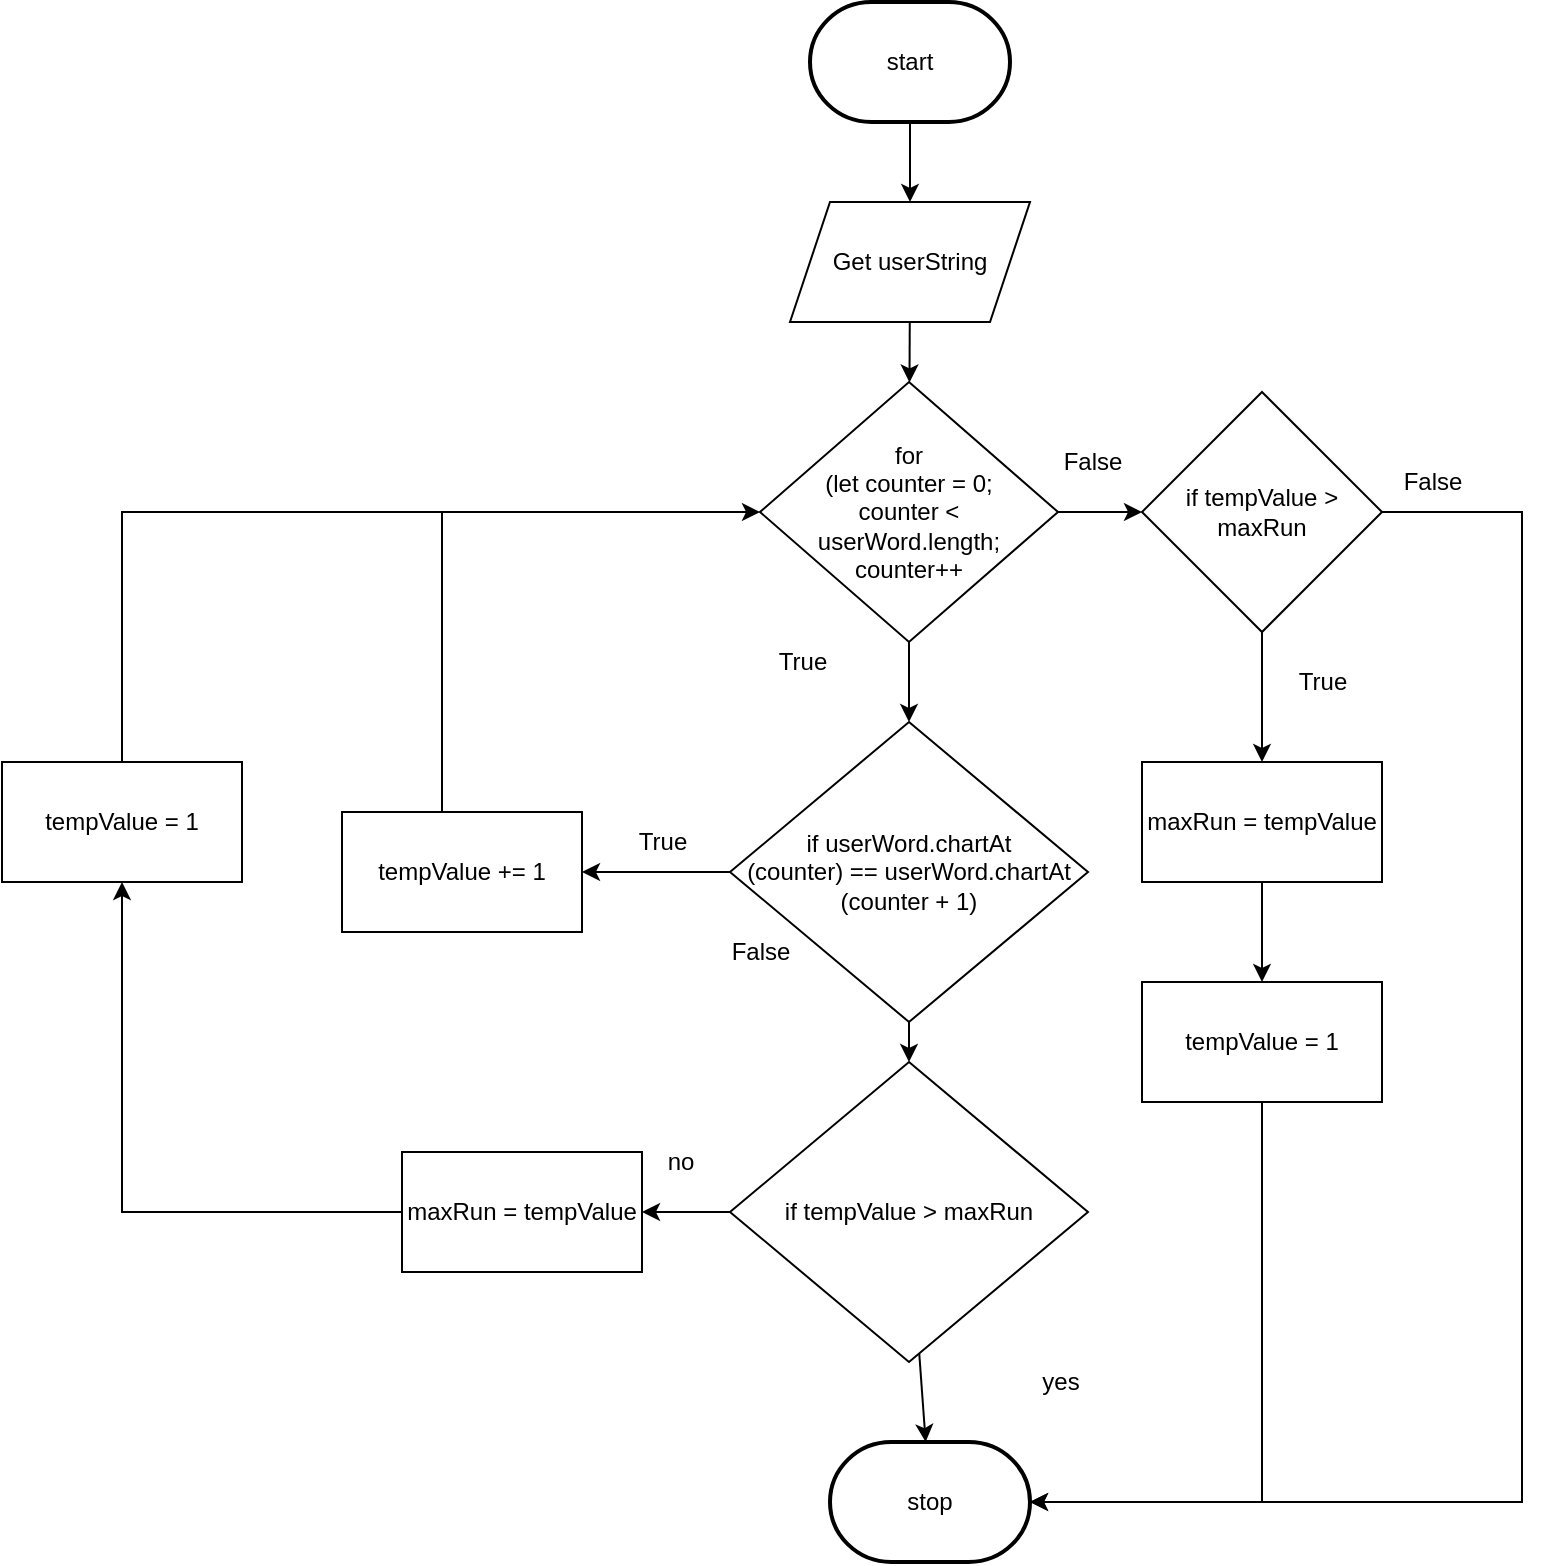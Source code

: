 <mxfile>
    <diagram id="zKE-rR5goif9uOwt7Zor" name="Page-1">
        <mxGraphModel dx="1901" dy="741" grid="1" gridSize="10" guides="1" tooltips="1" connect="1" arrows="1" fold="1" page="1" pageScale="1" pageWidth="827" pageHeight="1169" math="0" shadow="0">
            <root>
                <mxCell id="0"/>
                <mxCell id="1" parent="0"/>
                <mxCell id="3" value="Stop" style="ellipse;whiteSpace=wrap;html=1;" parent="1" vertex="1">
                    <mxGeometry x="354" y="600" width="120" height="80" as="geometry"/>
                </mxCell>
                <mxCell id="4" style="edgeStyle=none;html=1;" parent="1" edge="1">
                    <mxGeometry relative="1" as="geometry">
                        <mxPoint x="414" y="140" as="targetPoint"/>
                        <mxPoint x="414" y="100" as="sourcePoint"/>
                    </mxGeometry>
                </mxCell>
                <mxCell id="7" style="edgeStyle=none;html=1;" parent="1" source="10" edge="1">
                    <mxGeometry relative="1" as="geometry">
                        <mxPoint x="414" y="310" as="targetPoint"/>
                    </mxGeometry>
                </mxCell>
                <mxCell id="8" style="edgeStyle=none;html=1;entryX=0.5;entryY=0;entryDx=0;entryDy=0;" parent="1" source="10" target="15" edge="1">
                    <mxGeometry relative="1" as="geometry">
                        <mxPoint x="414" y="420" as="targetPoint"/>
                    </mxGeometry>
                </mxCell>
                <mxCell id="9" style="edgeStyle=elbowEdgeStyle;rounded=0;html=1;entryX=0;entryY=0.5;entryDx=0;entryDy=0;" parent="1" source="10" target="29" edge="1">
                    <mxGeometry relative="1" as="geometry"/>
                </mxCell>
                <mxCell id="10" value="&lt;span&gt;for&lt;br&gt;(let counter = 0; &lt;br&gt;counter &amp;lt; &lt;br&gt;userWord.length; &lt;br&gt;counter++&lt;/span&gt;" style="rhombus;whiteSpace=wrap;html=1;" parent="1" vertex="1">
                    <mxGeometry x="339" y="230" width="149" height="130" as="geometry"/>
                </mxCell>
                <mxCell id="11" style="edgeStyle=none;html=1;" parent="1" source="12" target="10" edge="1">
                    <mxGeometry relative="1" as="geometry"/>
                </mxCell>
                <mxCell id="12" value="Get userString" style="shape=parallelogram;perimeter=parallelogramPerimeter;whiteSpace=wrap;html=1;fixedSize=1;" parent="1" vertex="1">
                    <mxGeometry x="354" y="140" width="120" height="60" as="geometry"/>
                </mxCell>
                <mxCell id="13" style="edgeStyle=none;html=1;" parent="1" source="15" target="17" edge="1">
                    <mxGeometry relative="1" as="geometry"/>
                </mxCell>
                <mxCell id="14" style="edgeStyle=none;html=1;" parent="1" source="15" edge="1">
                    <mxGeometry relative="1" as="geometry">
                        <mxPoint x="250" y="475" as="targetPoint"/>
                    </mxGeometry>
                </mxCell>
                <mxCell id="15" value="if userWord.chartAt&lt;br&gt;(counter) == userWord.chartAt&lt;br&gt;(counter + 1)" style="rhombus;whiteSpace=wrap;html=1;" parent="1" vertex="1">
                    <mxGeometry x="324" y="400" width="179" height="150" as="geometry"/>
                </mxCell>
                <mxCell id="16" style="edgeStyle=none;html=1;" parent="1" source="17" target="22" edge="1">
                    <mxGeometry relative="1" as="geometry">
                        <mxPoint x="230" y="645" as="targetPoint"/>
                    </mxGeometry>
                </mxCell>
                <mxCell id="41" style="edgeStyle=none;html=1;" edge="1" parent="1" source="17" target="38">
                    <mxGeometry relative="1" as="geometry"/>
                </mxCell>
                <mxCell id="17" value="if tempValue &amp;gt; maxRun" style="rhombus;whiteSpace=wrap;html=1;" parent="1" vertex="1">
                    <mxGeometry x="324" y="570" width="179" height="150" as="geometry"/>
                </mxCell>
                <mxCell id="18" value="True" style="text;html=1;align=center;verticalAlign=middle;resizable=0;points=[];autosize=1;strokeColor=none;fillColor=none;" parent="1" vertex="1">
                    <mxGeometry x="340" y="360" width="40" height="20" as="geometry"/>
                </mxCell>
                <mxCell id="19" value="True" style="text;html=1;align=center;verticalAlign=middle;resizable=0;points=[];autosize=1;strokeColor=none;fillColor=none;" parent="1" vertex="1">
                    <mxGeometry x="270" y="450" width="40" height="20" as="geometry"/>
                </mxCell>
                <mxCell id="20" value="False" style="text;html=1;align=center;verticalAlign=middle;resizable=0;points=[];autosize=1;strokeColor=none;fillColor=none;" parent="1" vertex="1">
                    <mxGeometry x="314" y="505" width="50" height="20" as="geometry"/>
                </mxCell>
                <mxCell id="21" style="edgeStyle=orthogonalEdgeStyle;html=1;entryX=0.5;entryY=1;entryDx=0;entryDy=0;rounded=0;" parent="1" source="22" target="23" edge="1">
                    <mxGeometry relative="1" as="geometry">
                        <mxPoint x="80" y="480" as="targetPoint"/>
                        <Array as="points">
                            <mxPoint x="20" y="645"/>
                        </Array>
                    </mxGeometry>
                </mxCell>
                <mxCell id="22" value="maxRun = tempValue" style="rounded=0;whiteSpace=wrap;html=1;" parent="1" vertex="1">
                    <mxGeometry x="160" y="615" width="120" height="60" as="geometry"/>
                </mxCell>
                <mxCell id="23" value="tempValue = 1" style="rounded=0;whiteSpace=wrap;html=1;" parent="1" vertex="1">
                    <mxGeometry x="-40" y="420" width="120" height="60" as="geometry"/>
                </mxCell>
                <mxCell id="24" style="edgeStyle=elbowEdgeStyle;rounded=0;html=1;entryX=0;entryY=0.5;entryDx=0;entryDy=0;" parent="1" source="25" target="10" edge="1">
                    <mxGeometry relative="1" as="geometry">
                        <mxPoint x="190" y="310" as="targetPoint"/>
                        <Array as="points">
                            <mxPoint x="180" y="370"/>
                        </Array>
                    </mxGeometry>
                </mxCell>
                <mxCell id="25" value="tempValue += 1" style="rounded=0;whiteSpace=wrap;html=1;" parent="1" vertex="1">
                    <mxGeometry x="130" y="445" width="120" height="60" as="geometry"/>
                </mxCell>
                <mxCell id="26" value="" style="endArrow=none;html=1;rounded=0;exitX=0.5;exitY=0;exitDx=0;exitDy=0;edgeStyle=elbowEdgeStyle;" parent="1" source="23" edge="1">
                    <mxGeometry width="50" height="50" relative="1" as="geometry">
                        <mxPoint x="320" y="470" as="sourcePoint"/>
                        <mxPoint x="180" y="295" as="targetPoint"/>
                        <Array as="points">
                            <mxPoint x="20" y="360"/>
                            <mxPoint x="20" y="300"/>
                            <mxPoint x="20" y="370"/>
                        </Array>
                    </mxGeometry>
                </mxCell>
                <mxCell id="27" style="edgeStyle=elbowEdgeStyle;rounded=0;html=1;entryX=0.5;entryY=0;entryDx=0;entryDy=0;" parent="1" source="29" target="32" edge="1">
                    <mxGeometry relative="1" as="geometry"/>
                </mxCell>
                <mxCell id="28" style="edgeStyle=elbowEdgeStyle;rounded=0;html=1;entryX=1;entryY=0.5;entryDx=0;entryDy=0;" parent="1" source="29" edge="1">
                    <mxGeometry relative="1" as="geometry">
                        <Array as="points">
                            <mxPoint x="720" y="590"/>
                        </Array>
                        <mxPoint x="474" y="790" as="targetPoint"/>
                    </mxGeometry>
                </mxCell>
                <mxCell id="29" value="if tempValue &amp;gt; maxRun" style="rhombus;whiteSpace=wrap;html=1;" parent="1" vertex="1">
                    <mxGeometry x="530" y="235" width="120" height="120" as="geometry"/>
                </mxCell>
                <mxCell id="30" value="False" style="text;html=1;align=center;verticalAlign=middle;resizable=0;points=[];autosize=1;strokeColor=none;fillColor=none;" parent="1" vertex="1">
                    <mxGeometry x="480" y="260" width="50" height="20" as="geometry"/>
                </mxCell>
                <mxCell id="31" style="edgeStyle=elbowEdgeStyle;rounded=0;html=1;" parent="1" source="32" edge="1">
                    <mxGeometry relative="1" as="geometry">
                        <mxPoint x="590" y="530" as="targetPoint"/>
                    </mxGeometry>
                </mxCell>
                <mxCell id="32" value="maxRun = tempValue" style="rounded=0;whiteSpace=wrap;html=1;" parent="1" vertex="1">
                    <mxGeometry x="530" y="420" width="120" height="60" as="geometry"/>
                </mxCell>
                <mxCell id="33" style="edgeStyle=elbowEdgeStyle;rounded=0;html=1;entryX=1;entryY=0.5;entryDx=0;entryDy=0;" parent="1" source="34" edge="1">
                    <mxGeometry relative="1" as="geometry">
                        <Array as="points">
                            <mxPoint x="590" y="710"/>
                        </Array>
                        <mxPoint x="474" y="790" as="targetPoint"/>
                    </mxGeometry>
                </mxCell>
                <mxCell id="34" value="tempValue = 1" style="rounded=0;whiteSpace=wrap;html=1;" parent="1" vertex="1">
                    <mxGeometry x="530" y="530" width="120" height="60" as="geometry"/>
                </mxCell>
                <mxCell id="35" value="True" style="text;html=1;align=center;verticalAlign=middle;resizable=0;points=[];autosize=1;strokeColor=none;fillColor=none;" parent="1" vertex="1">
                    <mxGeometry x="600" y="370" width="40" height="20" as="geometry"/>
                </mxCell>
                <mxCell id="36" value="False" style="text;html=1;align=center;verticalAlign=middle;resizable=0;points=[];autosize=1;strokeColor=none;fillColor=none;" parent="1" vertex="1">
                    <mxGeometry x="650" y="270" width="50" height="20" as="geometry"/>
                </mxCell>
                <mxCell id="37" value="start" style="strokeWidth=2;html=1;shape=mxgraph.flowchart.terminator;whiteSpace=wrap;" parent="1" vertex="1">
                    <mxGeometry x="364" y="40" width="100" height="60" as="geometry"/>
                </mxCell>
                <mxCell id="38" value="stop" style="strokeWidth=2;html=1;shape=mxgraph.flowchart.terminator;whiteSpace=wrap;" parent="1" vertex="1">
                    <mxGeometry x="374" y="760" width="100" height="60" as="geometry"/>
                </mxCell>
                <mxCell id="39" value="yes" style="text;html=1;align=center;verticalAlign=middle;resizable=0;points=[];autosize=1;strokeColor=none;fillColor=none;" vertex="1" parent="1">
                    <mxGeometry x="474" y="720" width="30" height="20" as="geometry"/>
                </mxCell>
                <mxCell id="40" value="no" style="text;html=1;align=center;verticalAlign=middle;resizable=0;points=[];autosize=1;strokeColor=none;fillColor=none;" vertex="1" parent="1">
                    <mxGeometry x="284" y="610" width="30" height="20" as="geometry"/>
                </mxCell>
            </root>
        </mxGraphModel>
    </diagram>
</mxfile>